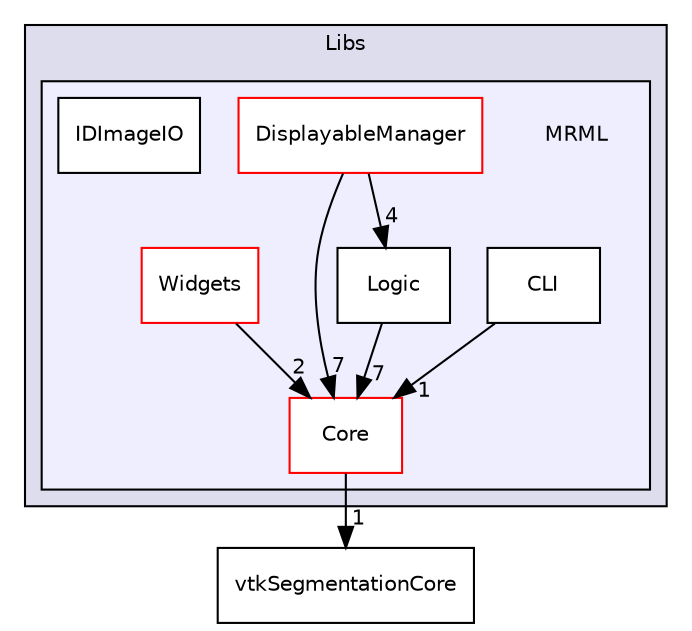 digraph "Libs/MRML" {
  bgcolor=transparent;
  compound=true
  node [ fontsize="10", fontname="Helvetica"];
  edge [ labelfontsize="10", labelfontname="Helvetica"];
  subgraph clusterdir_6e6cb9563333489fde7459b1f95e59a5 {
    graph [ bgcolor="#ddddee", pencolor="black", label="Libs" fontname="Helvetica", fontsize="10", URL="dir_6e6cb9563333489fde7459b1f95e59a5.html"]
  subgraph clusterdir_bf88b8eb9079642a844821688c9bd6e7 {
    graph [ bgcolor="#eeeeff", pencolor="black", label="" URL="dir_bf88b8eb9079642a844821688c9bd6e7.html"];
    dir_bf88b8eb9079642a844821688c9bd6e7 [shape=plaintext label="MRML"];
    dir_786efe22734b93847dd887cad6b50e8d [shape=box label="CLI" color="black" fillcolor="white" style="filled" URL="dir_786efe22734b93847dd887cad6b50e8d.html"];
    dir_4aaa3159dc61d8dcfd3044c605667d3e [shape=box label="Core" color="red" fillcolor="white" style="filled" URL="dir_4aaa3159dc61d8dcfd3044c605667d3e.html"];
    dir_399ce510ec115d7054757a088079b19e [shape=box label="DisplayableManager" color="red" fillcolor="white" style="filled" URL="dir_399ce510ec115d7054757a088079b19e.html"];
    dir_f937ea12bc250d6dfe224f2216f9bffa [shape=box label="IDImageIO" color="black" fillcolor="white" style="filled" URL="dir_f937ea12bc250d6dfe224f2216f9bffa.html"];
    dir_2fe74bebaba38f05ce30e159f3341963 [shape=box label="Logic" color="black" fillcolor="white" style="filled" URL="dir_2fe74bebaba38f05ce30e159f3341963.html"];
    dir_6f3c21a1129c43183cd69e9ab1317689 [shape=box label="Widgets" color="red" fillcolor="white" style="filled" URL="dir_6f3c21a1129c43183cd69e9ab1317689.html"];
  }
  }
  dir_b13f4b7672840242e703bff5c70e0c1a [shape=box label="vtkSegmentationCore" URL="dir_b13f4b7672840242e703bff5c70e0c1a.html"];
  dir_2fe74bebaba38f05ce30e159f3341963->dir_4aaa3159dc61d8dcfd3044c605667d3e [headlabel="7", labeldistance=1.5 headhref="dir_000024_000018.html"];
  dir_6f3c21a1129c43183cd69e9ab1317689->dir_4aaa3159dc61d8dcfd3044c605667d3e [headlabel="2", labeldistance=1.5 headhref="dir_000025_000018.html"];
  dir_786efe22734b93847dd887cad6b50e8d->dir_4aaa3159dc61d8dcfd3044c605667d3e [headlabel="1", labeldistance=1.5 headhref="dir_000017_000018.html"];
  dir_4aaa3159dc61d8dcfd3044c605667d3e->dir_b13f4b7672840242e703bff5c70e0c1a [headlabel="1", labeldistance=1.5 headhref="dir_000018_000034.html"];
  dir_399ce510ec115d7054757a088079b19e->dir_2fe74bebaba38f05ce30e159f3341963 [headlabel="4", labeldistance=1.5 headhref="dir_000020_000024.html"];
  dir_399ce510ec115d7054757a088079b19e->dir_4aaa3159dc61d8dcfd3044c605667d3e [headlabel="7", labeldistance=1.5 headhref="dir_000020_000018.html"];
}
